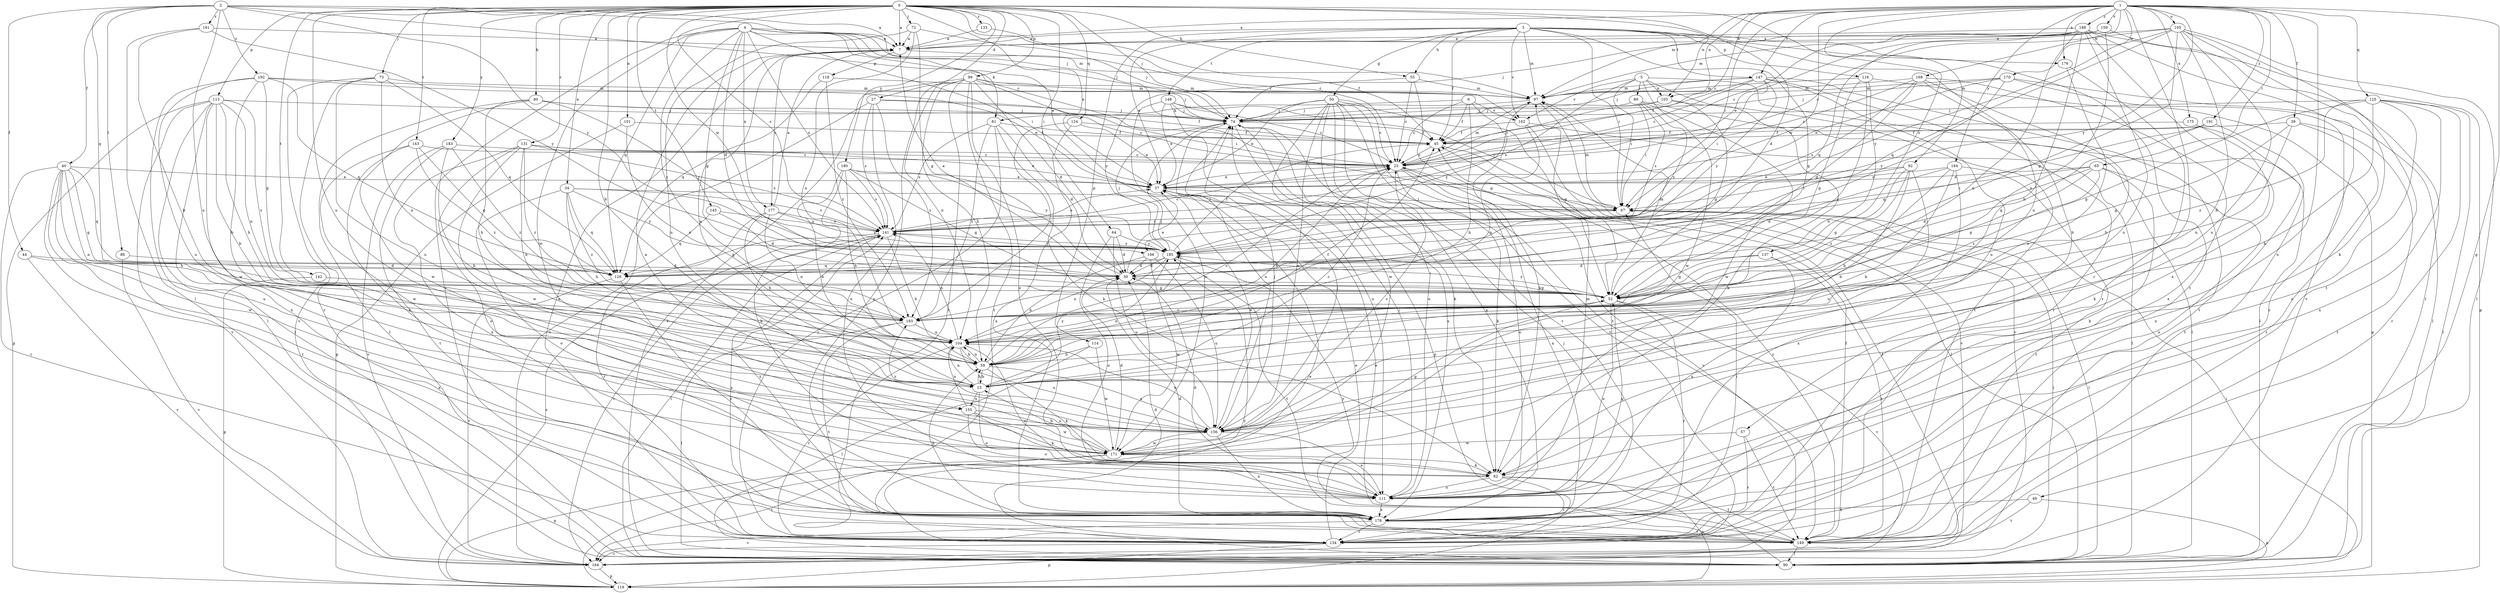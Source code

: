 strict digraph  {
0;
1;
2;
3;
4;
5;
6;
7;
15;
23;
27;
30;
34;
37;
39;
40;
44;
45;
49;
50;
52;
55;
57;
59;
64;
65;
67;
72;
73;
74;
80;
81;
82;
88;
89;
90;
92;
97;
99;
101;
103;
104;
105;
111;
113;
114;
116;
118;
119;
124;
125;
126;
131;
133;
134;
137;
141;
142;
143;
145;
147;
148;
149;
155;
156;
159;
161;
162;
164;
166;
168;
170;
171;
175;
176;
177;
178;
180;
183;
184;
185;
188;
191;
192;
193;
0 -> 7  [label=a];
0 -> 15  [label=b];
0 -> 23  [label=c];
0 -> 27  [label=d];
0 -> 30  [label=d];
0 -> 34  [label=e];
0 -> 37  [label=e];
0 -> 55  [label=h];
0 -> 64  [label=i];
0 -> 72  [label=j];
0 -> 73  [label=j];
0 -> 74  [label=j];
0 -> 80  [label=k];
0 -> 99  [label=n];
0 -> 101  [label=n];
0 -> 103  [label=n];
0 -> 113  [label=p];
0 -> 124  [label=q];
0 -> 131  [label=r];
0 -> 133  [label=r];
0 -> 137  [label=s];
0 -> 141  [label=s];
0 -> 142  [label=t];
0 -> 143  [label=t];
0 -> 145  [label=t];
0 -> 155  [label=u];
0 -> 166  [label=w];
0 -> 180  [label=y];
0 -> 183  [label=y];
1 -> 7  [label=a];
1 -> 23  [label=c];
1 -> 39  [label=f];
1 -> 49  [label=g];
1 -> 65  [label=i];
1 -> 67  [label=i];
1 -> 92  [label=m];
1 -> 97  [label=m];
1 -> 103  [label=n];
1 -> 105  [label=o];
1 -> 111  [label=o];
1 -> 125  [label=q];
1 -> 134  [label=r];
1 -> 147  [label=t];
1 -> 159  [label=v];
1 -> 166  [label=w];
1 -> 168  [label=w];
1 -> 170  [label=w];
1 -> 175  [label=x];
1 -> 176  [label=x];
1 -> 184  [label=y];
1 -> 185  [label=y];
1 -> 188  [label=z];
1 -> 191  [label=z];
2 -> 7  [label=a];
2 -> 23  [label=c];
2 -> 40  [label=f];
2 -> 44  [label=f];
2 -> 74  [label=j];
2 -> 88  [label=l];
2 -> 126  [label=q];
2 -> 155  [label=u];
2 -> 161  [label=v];
2 -> 185  [label=y];
2 -> 192  [label=z];
3 -> 7  [label=a];
3 -> 37  [label=e];
3 -> 45  [label=f];
3 -> 50  [label=g];
3 -> 52  [label=g];
3 -> 55  [label=h];
3 -> 57  [label=h];
3 -> 67  [label=i];
3 -> 97  [label=m];
3 -> 114  [label=p];
3 -> 116  [label=p];
3 -> 147  [label=t];
3 -> 148  [label=t];
3 -> 149  [label=t];
3 -> 162  [label=v];
3 -> 176  [label=x];
4 -> 7  [label=a];
4 -> 30  [label=d];
4 -> 37  [label=e];
4 -> 52  [label=g];
4 -> 67  [label=i];
4 -> 74  [label=j];
4 -> 81  [label=k];
4 -> 97  [label=m];
4 -> 126  [label=q];
4 -> 134  [label=r];
4 -> 141  [label=s];
4 -> 171  [label=w];
4 -> 177  [label=x];
4 -> 193  [label=z];
5 -> 67  [label=i];
5 -> 89  [label=l];
5 -> 90  [label=l];
5 -> 103  [label=n];
5 -> 141  [label=s];
5 -> 149  [label=t];
5 -> 162  [label=v];
5 -> 171  [label=w];
6 -> 23  [label=c];
6 -> 45  [label=f];
6 -> 59  [label=h];
6 -> 81  [label=k];
6 -> 82  [label=k];
6 -> 162  [label=v];
7 -> 118  [label=p];
7 -> 162  [label=v];
7 -> 177  [label=x];
15 -> 7  [label=a];
15 -> 23  [label=c];
15 -> 59  [label=h];
15 -> 104  [label=n];
15 -> 111  [label=o];
15 -> 155  [label=u];
15 -> 185  [label=y];
23 -> 37  [label=e];
23 -> 59  [label=h];
23 -> 82  [label=k];
23 -> 97  [label=m];
23 -> 111  [label=o];
23 -> 164  [label=v];
23 -> 178  [label=x];
27 -> 45  [label=f];
27 -> 74  [label=j];
27 -> 111  [label=o];
27 -> 141  [label=s];
27 -> 164  [label=v];
27 -> 193  [label=z];
30 -> 7  [label=a];
30 -> 37  [label=e];
30 -> 52  [label=g];
34 -> 59  [label=h];
34 -> 67  [label=i];
34 -> 111  [label=o];
34 -> 126  [label=q];
34 -> 141  [label=s];
34 -> 185  [label=y];
34 -> 193  [label=z];
37 -> 67  [label=i];
39 -> 45  [label=f];
39 -> 52  [label=g];
39 -> 104  [label=n];
39 -> 134  [label=r];
39 -> 149  [label=t];
40 -> 37  [label=e];
40 -> 52  [label=g];
40 -> 59  [label=h];
40 -> 104  [label=n];
40 -> 126  [label=q];
40 -> 134  [label=r];
40 -> 149  [label=t];
40 -> 156  [label=u];
40 -> 171  [label=w];
44 -> 30  [label=d];
44 -> 164  [label=v];
44 -> 178  [label=x];
45 -> 23  [label=c];
45 -> 90  [label=l];
49 -> 119  [label=p];
49 -> 149  [label=t];
49 -> 178  [label=x];
50 -> 23  [label=c];
50 -> 37  [label=e];
50 -> 52  [label=g];
50 -> 74  [label=j];
50 -> 111  [label=o];
50 -> 134  [label=r];
50 -> 149  [label=t];
50 -> 156  [label=u];
50 -> 164  [label=v];
50 -> 171  [label=w];
50 -> 178  [label=x];
52 -> 97  [label=m];
52 -> 104  [label=n];
52 -> 111  [label=o];
52 -> 134  [label=r];
52 -> 164  [label=v];
52 -> 185  [label=y];
52 -> 193  [label=z];
55 -> 23  [label=c];
55 -> 52  [label=g];
55 -> 97  [label=m];
55 -> 185  [label=y];
57 -> 134  [label=r];
57 -> 149  [label=t];
57 -> 171  [label=w];
59 -> 15  [label=b];
59 -> 23  [label=c];
59 -> 45  [label=f];
59 -> 82  [label=k];
59 -> 104  [label=n];
59 -> 156  [label=u];
64 -> 30  [label=d];
64 -> 111  [label=o];
64 -> 156  [label=u];
64 -> 185  [label=y];
65 -> 30  [label=d];
65 -> 37  [label=e];
65 -> 52  [label=g];
65 -> 67  [label=i];
65 -> 82  [label=k];
65 -> 111  [label=o];
65 -> 193  [label=z];
67 -> 90  [label=l];
67 -> 97  [label=m];
67 -> 141  [label=s];
72 -> 7  [label=a];
72 -> 52  [label=g];
72 -> 74  [label=j];
72 -> 104  [label=n];
72 -> 156  [label=u];
73 -> 97  [label=m];
73 -> 104  [label=n];
73 -> 126  [label=q];
73 -> 134  [label=r];
73 -> 156  [label=u];
73 -> 164  [label=v];
74 -> 45  [label=f];
74 -> 82  [label=k];
74 -> 119  [label=p];
74 -> 156  [label=u];
74 -> 178  [label=x];
80 -> 23  [label=c];
80 -> 59  [label=h];
80 -> 74  [label=j];
80 -> 90  [label=l];
80 -> 171  [label=w];
80 -> 185  [label=y];
81 -> 30  [label=d];
81 -> 45  [label=f];
81 -> 82  [label=k];
81 -> 134  [label=r];
81 -> 141  [label=s];
81 -> 193  [label=z];
82 -> 111  [label=o];
82 -> 119  [label=p];
82 -> 134  [label=r];
82 -> 149  [label=t];
88 -> 30  [label=d];
88 -> 164  [label=v];
89 -> 67  [label=i];
89 -> 74  [label=j];
89 -> 90  [label=l];
89 -> 141  [label=s];
89 -> 171  [label=w];
89 -> 185  [label=y];
90 -> 37  [label=e];
90 -> 74  [label=j];
92 -> 15  [label=b];
92 -> 37  [label=e];
92 -> 52  [label=g];
92 -> 67  [label=i];
92 -> 156  [label=u];
92 -> 193  [label=z];
97 -> 74  [label=j];
97 -> 164  [label=v];
97 -> 185  [label=y];
99 -> 30  [label=d];
99 -> 59  [label=h];
99 -> 67  [label=i];
99 -> 74  [label=j];
99 -> 90  [label=l];
99 -> 97  [label=m];
99 -> 104  [label=n];
99 -> 111  [label=o];
99 -> 134  [label=r];
99 -> 149  [label=t];
99 -> 178  [label=x];
101 -> 45  [label=f];
101 -> 104  [label=n];
101 -> 119  [label=p];
103 -> 23  [label=c];
103 -> 52  [label=g];
103 -> 74  [label=j];
103 -> 82  [label=k];
104 -> 59  [label=h];
104 -> 111  [label=o];
104 -> 134  [label=r];
104 -> 141  [label=s];
104 -> 156  [label=u];
105 -> 7  [label=a];
105 -> 15  [label=b];
105 -> 23  [label=c];
105 -> 52  [label=g];
105 -> 82  [label=k];
105 -> 90  [label=l];
105 -> 126  [label=q];
105 -> 149  [label=t];
105 -> 156  [label=u];
105 -> 185  [label=y];
111 -> 30  [label=d];
111 -> 52  [label=g];
111 -> 74  [label=j];
111 -> 97  [label=m];
111 -> 178  [label=x];
113 -> 15  [label=b];
113 -> 59  [label=h];
113 -> 74  [label=j];
113 -> 90  [label=l];
113 -> 104  [label=n];
113 -> 119  [label=p];
113 -> 164  [label=v];
113 -> 171  [label=w];
113 -> 178  [label=x];
113 -> 193  [label=z];
114 -> 59  [label=h];
114 -> 90  [label=l];
114 -> 171  [label=w];
116 -> 52  [label=g];
116 -> 59  [label=h];
116 -> 97  [label=m];
116 -> 119  [label=p];
116 -> 193  [label=z];
118 -> 97  [label=m];
118 -> 126  [label=q];
118 -> 193  [label=z];
119 -> 67  [label=i];
119 -> 141  [label=s];
119 -> 185  [label=y];
124 -> 37  [label=e];
124 -> 45  [label=f];
124 -> 178  [label=x];
124 -> 193  [label=z];
125 -> 15  [label=b];
125 -> 52  [label=g];
125 -> 74  [label=j];
125 -> 90  [label=l];
125 -> 111  [label=o];
125 -> 134  [label=r];
125 -> 178  [label=x];
125 -> 193  [label=z];
126 -> 164  [label=v];
126 -> 178  [label=x];
131 -> 23  [label=c];
131 -> 37  [label=e];
131 -> 59  [label=h];
131 -> 111  [label=o];
131 -> 141  [label=s];
131 -> 171  [label=w];
131 -> 178  [label=x];
131 -> 193  [label=z];
133 -> 7  [label=a];
133 -> 45  [label=f];
134 -> 7  [label=a];
134 -> 30  [label=d];
134 -> 37  [label=e];
134 -> 67  [label=i];
134 -> 119  [label=p];
134 -> 164  [label=v];
137 -> 30  [label=d];
137 -> 52  [label=g];
137 -> 111  [label=o];
137 -> 149  [label=t];
141 -> 23  [label=c];
141 -> 37  [label=e];
141 -> 59  [label=h];
141 -> 90  [label=l];
141 -> 126  [label=q];
141 -> 164  [label=v];
141 -> 185  [label=y];
142 -> 52  [label=g];
142 -> 119  [label=p];
143 -> 23  [label=c];
143 -> 82  [label=k];
143 -> 126  [label=q];
143 -> 171  [label=w];
143 -> 193  [label=z];
145 -> 30  [label=d];
145 -> 126  [label=q];
145 -> 141  [label=s];
147 -> 23  [label=c];
147 -> 45  [label=f];
147 -> 67  [label=i];
147 -> 74  [label=j];
147 -> 97  [label=m];
147 -> 134  [label=r];
147 -> 149  [label=t];
147 -> 156  [label=u];
147 -> 185  [label=y];
148 -> 23  [label=c];
148 -> 37  [label=e];
148 -> 67  [label=i];
148 -> 74  [label=j];
148 -> 111  [label=o];
148 -> 171  [label=w];
149 -> 23  [label=c];
149 -> 37  [label=e];
149 -> 45  [label=f];
149 -> 90  [label=l];
149 -> 141  [label=s];
149 -> 185  [label=y];
155 -> 82  [label=k];
155 -> 104  [label=n];
155 -> 111  [label=o];
155 -> 156  [label=u];
155 -> 171  [label=w];
156 -> 23  [label=c];
156 -> 37  [label=e];
156 -> 74  [label=j];
156 -> 104  [label=n];
156 -> 111  [label=o];
156 -> 171  [label=w];
156 -> 178  [label=x];
156 -> 193  [label=z];
159 -> 7  [label=a];
159 -> 23  [label=c];
159 -> 37  [label=e];
159 -> 90  [label=l];
159 -> 104  [label=n];
161 -> 7  [label=a];
161 -> 15  [label=b];
161 -> 90  [label=l];
161 -> 185  [label=y];
162 -> 45  [label=f];
162 -> 90  [label=l];
162 -> 104  [label=n];
162 -> 164  [label=v];
164 -> 45  [label=f];
164 -> 67  [label=i];
164 -> 119  [label=p];
166 -> 30  [label=d];
166 -> 59  [label=h];
166 -> 156  [label=u];
166 -> 171  [label=w];
168 -> 15  [label=b];
168 -> 23  [label=c];
168 -> 30  [label=d];
168 -> 97  [label=m];
168 -> 104  [label=n];
168 -> 141  [label=s];
168 -> 178  [label=x];
170 -> 37  [label=e];
170 -> 74  [label=j];
170 -> 90  [label=l];
170 -> 97  [label=m];
170 -> 134  [label=r];
170 -> 185  [label=y];
171 -> 7  [label=a];
171 -> 15  [label=b];
171 -> 30  [label=d];
171 -> 52  [label=g];
171 -> 74  [label=j];
171 -> 82  [label=k];
171 -> 119  [label=p];
171 -> 164  [label=v];
175 -> 45  [label=f];
175 -> 82  [label=k];
175 -> 178  [label=x];
176 -> 134  [label=r];
176 -> 156  [label=u];
177 -> 7  [label=a];
177 -> 59  [label=h];
177 -> 104  [label=n];
177 -> 134  [label=r];
177 -> 141  [label=s];
177 -> 185  [label=y];
178 -> 30  [label=d];
178 -> 59  [label=h];
178 -> 134  [label=r];
178 -> 141  [label=s];
178 -> 149  [label=t];
178 -> 164  [label=v];
180 -> 15  [label=b];
180 -> 37  [label=e];
180 -> 52  [label=g];
180 -> 59  [label=h];
180 -> 82  [label=k];
180 -> 141  [label=s];
180 -> 185  [label=y];
183 -> 15  [label=b];
183 -> 23  [label=c];
183 -> 149  [label=t];
183 -> 164  [label=v];
183 -> 193  [label=z];
184 -> 15  [label=b];
184 -> 30  [label=d];
184 -> 37  [label=e];
184 -> 59  [label=h];
184 -> 149  [label=t];
184 -> 178  [label=x];
185 -> 30  [label=d];
185 -> 45  [label=f];
185 -> 74  [label=j];
185 -> 104  [label=n];
185 -> 126  [label=q];
185 -> 141  [label=s];
185 -> 149  [label=t];
188 -> 7  [label=a];
188 -> 59  [label=h];
188 -> 74  [label=j];
188 -> 97  [label=m];
188 -> 104  [label=n];
188 -> 119  [label=p];
188 -> 126  [label=q];
188 -> 156  [label=u];
188 -> 164  [label=v];
188 -> 178  [label=x];
191 -> 45  [label=f];
191 -> 52  [label=g];
191 -> 126  [label=q];
191 -> 149  [label=t];
192 -> 15  [label=b];
192 -> 37  [label=e];
192 -> 52  [label=g];
192 -> 90  [label=l];
192 -> 97  [label=m];
192 -> 126  [label=q];
192 -> 156  [label=u];
193 -> 74  [label=j];
193 -> 90  [label=l];
193 -> 104  [label=n];
193 -> 149  [label=t];
}
